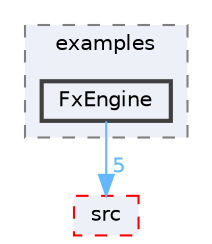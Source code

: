 digraph "FastLED/FastLED/examples/FxEngine"
{
 // LATEX_PDF_SIZE
  bgcolor="transparent";
  edge [fontname=Helvetica,fontsize=10,labelfontname=Helvetica,labelfontsize=10];
  node [fontname=Helvetica,fontsize=10,shape=box,height=0.2,width=0.4];
  compound=true
  subgraph clusterdir_999a185a1a47b3a763bb04a7a263eb0d {
    graph [ bgcolor="#edf0f7", pencolor="grey50", label="examples", fontname=Helvetica,fontsize=10 style="filled,dashed", URL="dir_999a185a1a47b3a763bb04a7a263eb0d.html",tooltip=""]
  dir_62dfe8d2315611867cf968706bfe9898 [label="FxEngine", fillcolor="#edf0f7", color="grey25", style="filled,bold", URL="dir_62dfe8d2315611867cf968706bfe9898.html",tooltip=""];
  }
  dir_e6a3de723047763e6a27a3cab040759e [label="src", fillcolor="#edf0f7", color="red", style="filled,dashed", URL="dir_e6a3de723047763e6a27a3cab040759e.html",tooltip=""];
  dir_62dfe8d2315611867cf968706bfe9898->dir_e6a3de723047763e6a27a3cab040759e [headlabel="5", labeldistance=1.5 headhref="dir_000034_000075.html" href="dir_000034_000075.html" color="steelblue1" fontcolor="steelblue1"];
}

